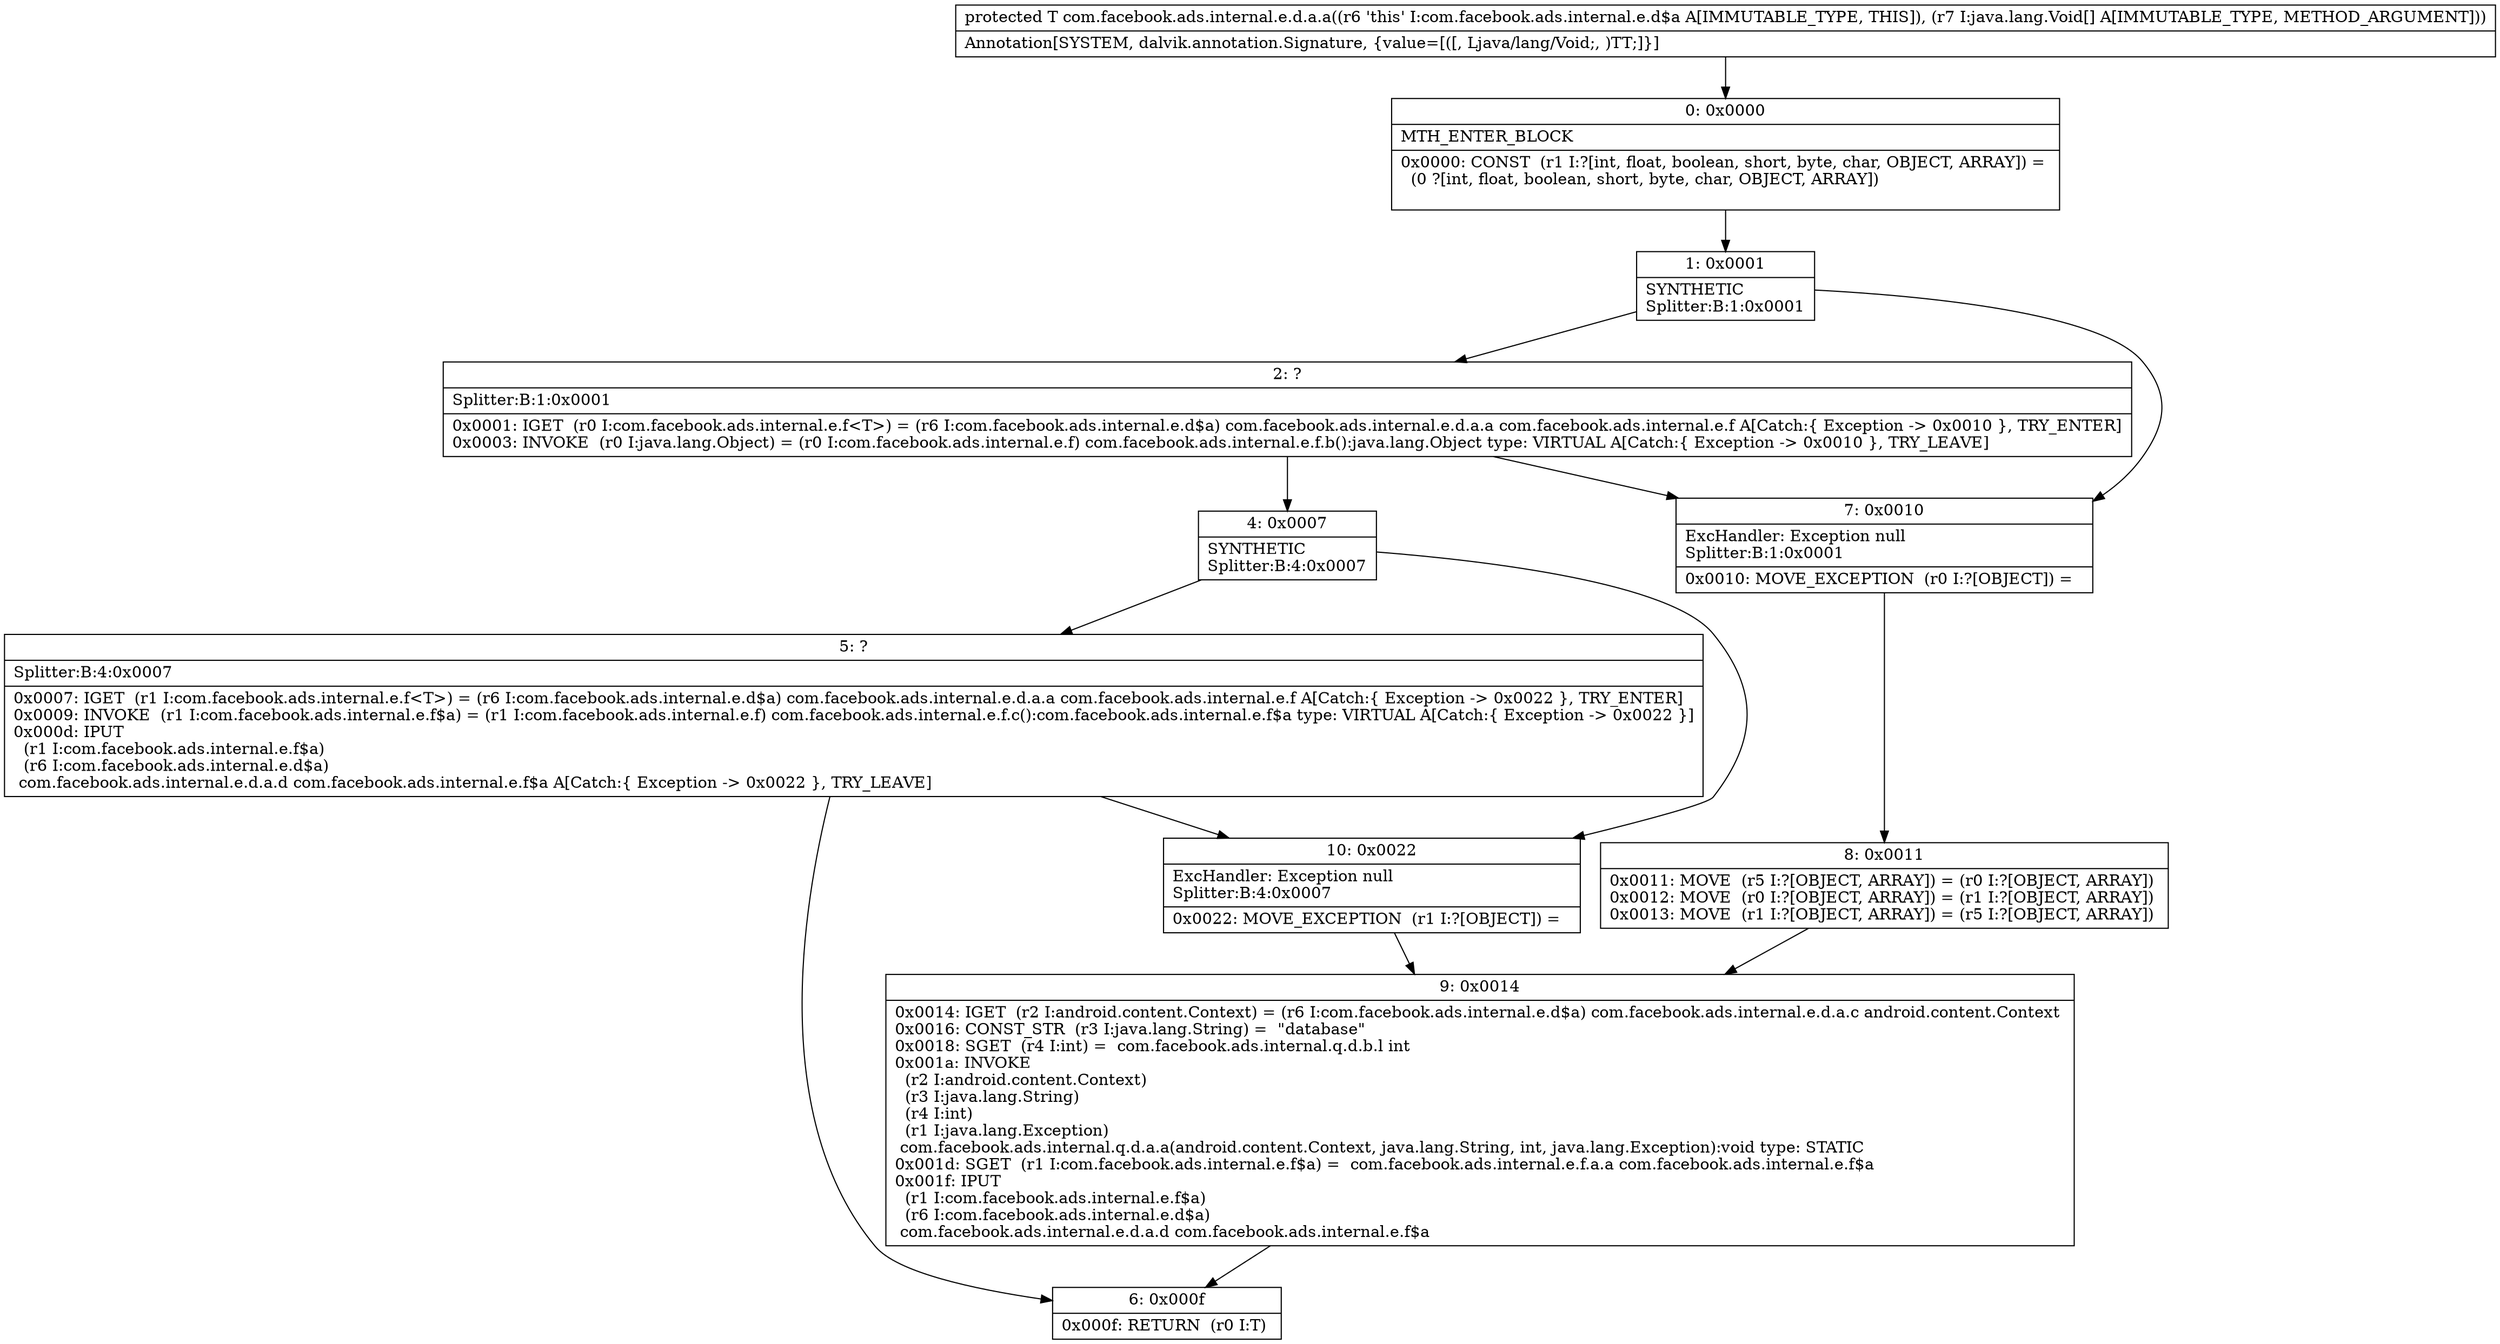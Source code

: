 digraph "CFG forcom.facebook.ads.internal.e.d.a.a([Ljava\/lang\/Void;)Ljava\/lang\/Object;" {
Node_0 [shape=record,label="{0\:\ 0x0000|MTH_ENTER_BLOCK\l|0x0000: CONST  (r1 I:?[int, float, boolean, short, byte, char, OBJECT, ARRAY]) = \l  (0 ?[int, float, boolean, short, byte, char, OBJECT, ARRAY])\l \l}"];
Node_1 [shape=record,label="{1\:\ 0x0001|SYNTHETIC\lSplitter:B:1:0x0001\l}"];
Node_2 [shape=record,label="{2\:\ ?|Splitter:B:1:0x0001\l|0x0001: IGET  (r0 I:com.facebook.ads.internal.e.f\<T\>) = (r6 I:com.facebook.ads.internal.e.d$a) com.facebook.ads.internal.e.d.a.a com.facebook.ads.internal.e.f A[Catch:\{ Exception \-\> 0x0010 \}, TRY_ENTER]\l0x0003: INVOKE  (r0 I:java.lang.Object) = (r0 I:com.facebook.ads.internal.e.f) com.facebook.ads.internal.e.f.b():java.lang.Object type: VIRTUAL A[Catch:\{ Exception \-\> 0x0010 \}, TRY_LEAVE]\l}"];
Node_4 [shape=record,label="{4\:\ 0x0007|SYNTHETIC\lSplitter:B:4:0x0007\l}"];
Node_5 [shape=record,label="{5\:\ ?|Splitter:B:4:0x0007\l|0x0007: IGET  (r1 I:com.facebook.ads.internal.e.f\<T\>) = (r6 I:com.facebook.ads.internal.e.d$a) com.facebook.ads.internal.e.d.a.a com.facebook.ads.internal.e.f A[Catch:\{ Exception \-\> 0x0022 \}, TRY_ENTER]\l0x0009: INVOKE  (r1 I:com.facebook.ads.internal.e.f$a) = (r1 I:com.facebook.ads.internal.e.f) com.facebook.ads.internal.e.f.c():com.facebook.ads.internal.e.f$a type: VIRTUAL A[Catch:\{ Exception \-\> 0x0022 \}]\l0x000d: IPUT  \l  (r1 I:com.facebook.ads.internal.e.f$a)\l  (r6 I:com.facebook.ads.internal.e.d$a)\l com.facebook.ads.internal.e.d.a.d com.facebook.ads.internal.e.f$a A[Catch:\{ Exception \-\> 0x0022 \}, TRY_LEAVE]\l}"];
Node_6 [shape=record,label="{6\:\ 0x000f|0x000f: RETURN  (r0 I:T) \l}"];
Node_7 [shape=record,label="{7\:\ 0x0010|ExcHandler: Exception null\lSplitter:B:1:0x0001\l|0x0010: MOVE_EXCEPTION  (r0 I:?[OBJECT]) =  \l}"];
Node_8 [shape=record,label="{8\:\ 0x0011|0x0011: MOVE  (r5 I:?[OBJECT, ARRAY]) = (r0 I:?[OBJECT, ARRAY]) \l0x0012: MOVE  (r0 I:?[OBJECT, ARRAY]) = (r1 I:?[OBJECT, ARRAY]) \l0x0013: MOVE  (r1 I:?[OBJECT, ARRAY]) = (r5 I:?[OBJECT, ARRAY]) \l}"];
Node_9 [shape=record,label="{9\:\ 0x0014|0x0014: IGET  (r2 I:android.content.Context) = (r6 I:com.facebook.ads.internal.e.d$a) com.facebook.ads.internal.e.d.a.c android.content.Context \l0x0016: CONST_STR  (r3 I:java.lang.String) =  \"database\" \l0x0018: SGET  (r4 I:int) =  com.facebook.ads.internal.q.d.b.l int \l0x001a: INVOKE  \l  (r2 I:android.content.Context)\l  (r3 I:java.lang.String)\l  (r4 I:int)\l  (r1 I:java.lang.Exception)\l com.facebook.ads.internal.q.d.a.a(android.content.Context, java.lang.String, int, java.lang.Exception):void type: STATIC \l0x001d: SGET  (r1 I:com.facebook.ads.internal.e.f$a) =  com.facebook.ads.internal.e.f.a.a com.facebook.ads.internal.e.f$a \l0x001f: IPUT  \l  (r1 I:com.facebook.ads.internal.e.f$a)\l  (r6 I:com.facebook.ads.internal.e.d$a)\l com.facebook.ads.internal.e.d.a.d com.facebook.ads.internal.e.f$a \l}"];
Node_10 [shape=record,label="{10\:\ 0x0022|ExcHandler: Exception null\lSplitter:B:4:0x0007\l|0x0022: MOVE_EXCEPTION  (r1 I:?[OBJECT]) =  \l}"];
MethodNode[shape=record,label="{protected T com.facebook.ads.internal.e.d.a.a((r6 'this' I:com.facebook.ads.internal.e.d$a A[IMMUTABLE_TYPE, THIS]), (r7 I:java.lang.Void[] A[IMMUTABLE_TYPE, METHOD_ARGUMENT]))  | Annotation[SYSTEM, dalvik.annotation.Signature, \{value=[([, Ljava\/lang\/Void;, )TT;]\}]\l}"];
MethodNode -> Node_0;
Node_0 -> Node_1;
Node_1 -> Node_2;
Node_1 -> Node_7;
Node_2 -> Node_7;
Node_2 -> Node_4;
Node_4 -> Node_5;
Node_4 -> Node_10;
Node_5 -> Node_6;
Node_5 -> Node_10;
Node_7 -> Node_8;
Node_8 -> Node_9;
Node_9 -> Node_6;
Node_10 -> Node_9;
}


